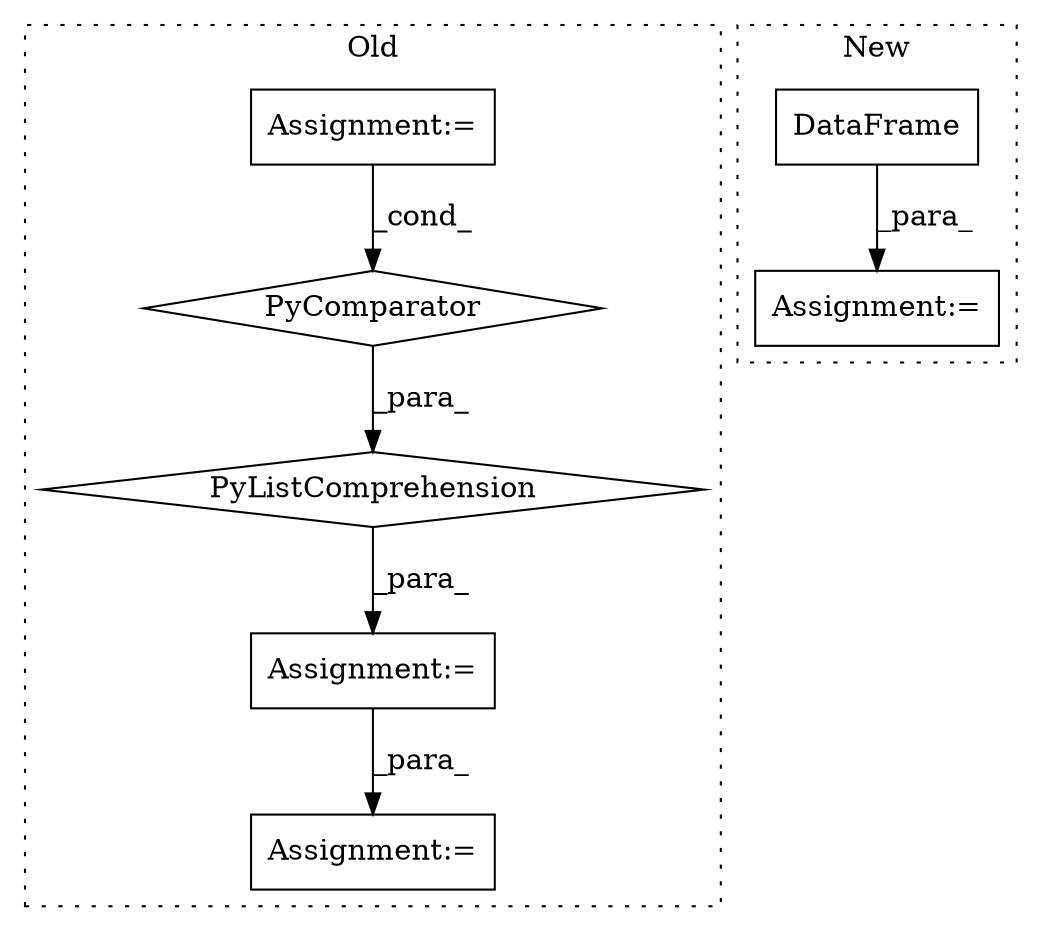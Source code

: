 digraph G {
subgraph cluster0 {
1 [label="PyComparator" a="113" s="644" l="28" shape="diamond"];
3 [label="Assignment:=" a="7" s="644" l="28" shape="box"];
5 [label="Assignment:=" a="7" s="685" l="1" shape="box"];
6 [label="PyListComprehension" a="109" s="577" l="103" shape="diamond"];
7 [label="Assignment:=" a="7" s="1092,1158" l="53,2" shape="box"];
label = "Old";
style="dotted";
}
subgraph cluster1 {
2 [label="DataFrame" a="32" s="809,852" l="10,1" shape="box"];
4 [label="Assignment:=" a="7" s="1599" l="1" shape="box"];
label = "New";
style="dotted";
}
1 -> 6 [label="_para_"];
2 -> 4 [label="_para_"];
3 -> 1 [label="_cond_"];
5 -> 7 [label="_para_"];
6 -> 5 [label="_para_"];
}